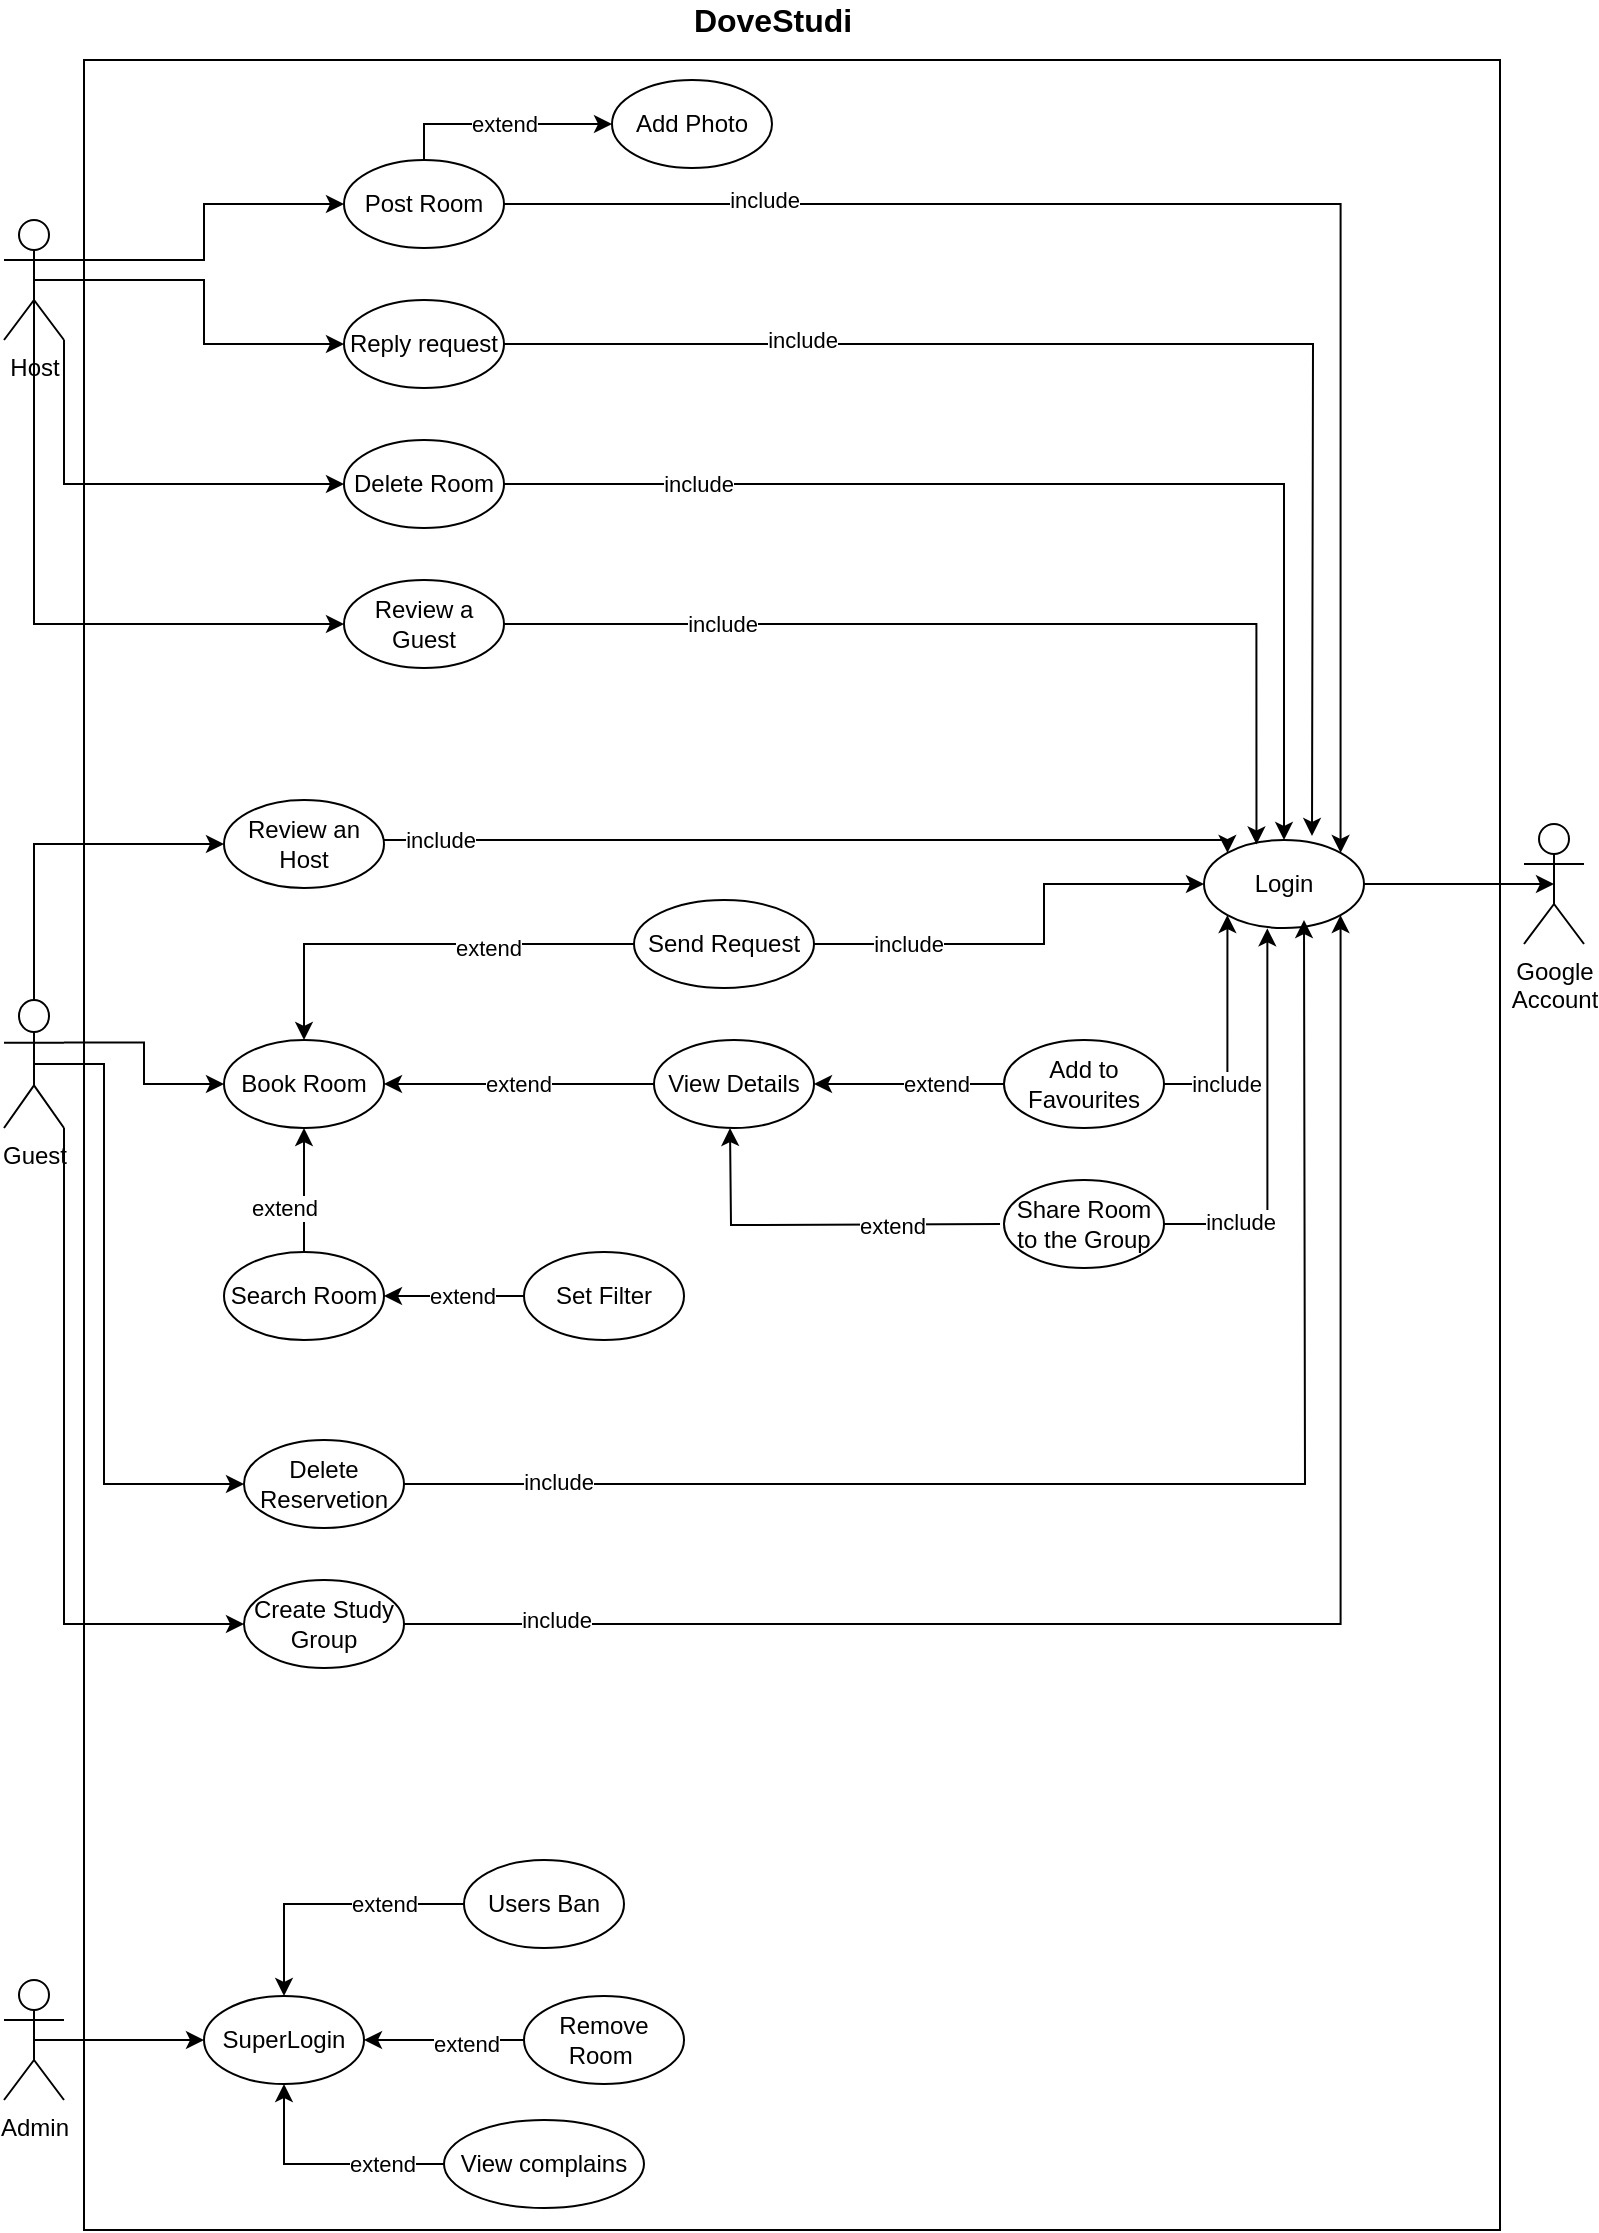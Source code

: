<mxfile version="13.10.9" type="github">
  <diagram id="S6aOqGhqeq-BG47jcoKl" name="Page-1">
    <mxGraphModel dx="981" dy="526" grid="1" gridSize="10" guides="1" tooltips="1" connect="1" arrows="1" fold="1" page="1" pageScale="1" pageWidth="827" pageHeight="1169" math="0" shadow="0">
      <root>
        <mxCell id="0" />
        <mxCell id="1" parent="0" />
        <mxCell id="Q2K4f21obNatQnWwm_q--11" value="" style="rounded=0;whiteSpace=wrap;html=1;" parent="1" vertex="1">
          <mxGeometry x="70" y="40" width="708" height="1085" as="geometry" />
        </mxCell>
        <mxCell id="Q2K4f21obNatQnWwm_q--140" style="edgeStyle=orthogonalEdgeStyle;rounded=0;orthogonalLoop=1;jettySize=auto;html=1;exitX=1;exitY=0.333;exitDx=0;exitDy=0;exitPerimeter=0;entryX=0;entryY=0.5;entryDx=0;entryDy=0;" parent="1" source="Q2K4f21obNatQnWwm_q--3" target="Q2K4f21obNatQnWwm_q--122" edge="1">
          <mxGeometry relative="1" as="geometry" />
        </mxCell>
        <mxCell id="Q2K4f21obNatQnWwm_q--146" style="edgeStyle=orthogonalEdgeStyle;rounded=0;orthogonalLoop=1;jettySize=auto;html=1;exitX=0.5;exitY=0.5;exitDx=0;exitDy=0;exitPerimeter=0;entryX=0;entryY=0.5;entryDx=0;entryDy=0;" parent="1" source="Q2K4f21obNatQnWwm_q--3" target="Q2K4f21obNatQnWwm_q--143" edge="1">
          <mxGeometry relative="1" as="geometry" />
        </mxCell>
        <mxCell id="oppchM2e3aYntKxN--DW-5" style="edgeStyle=orthogonalEdgeStyle;rounded=0;orthogonalLoop=1;jettySize=auto;html=1;exitX=0.5;exitY=0.5;exitDx=0;exitDy=0;exitPerimeter=0;entryX=0;entryY=0.5;entryDx=0;entryDy=0;" parent="1" source="Q2K4f21obNatQnWwm_q--3" target="oppchM2e3aYntKxN--DW-2" edge="1">
          <mxGeometry relative="1" as="geometry">
            <Array as="points">
              <mxPoint x="45" y="322" />
            </Array>
          </mxGeometry>
        </mxCell>
        <mxCell id="suOXrTceFCORH5XAzuAw-33" style="edgeStyle=orthogonalEdgeStyle;rounded=0;orthogonalLoop=1;jettySize=auto;html=1;exitX=1;exitY=1;exitDx=0;exitDy=0;exitPerimeter=0;entryX=0;entryY=0.5;entryDx=0;entryDy=0;" parent="1" source="Q2K4f21obNatQnWwm_q--3" target="suOXrTceFCORH5XAzuAw-30" edge="1">
          <mxGeometry relative="1" as="geometry" />
        </mxCell>
        <mxCell id="Q2K4f21obNatQnWwm_q--3" value="Host" style="shape=umlActor;verticalLabelPosition=bottom;verticalAlign=top;html=1;outlineConnect=0;" parent="1" vertex="1">
          <mxGeometry x="30" y="120" width="30" height="60" as="geometry" />
        </mxCell>
        <mxCell id="oppchM2e3aYntKxN--DW-1" style="edgeStyle=orthogonalEdgeStyle;rounded=0;orthogonalLoop=1;jettySize=auto;html=1;exitX=0.5;exitY=0;exitDx=0;exitDy=0;exitPerimeter=0;entryX=0;entryY=0.5;entryDx=0;entryDy=0;" parent="1" source="Q2K4f21obNatQnWwm_q--4" target="Q2K4f21obNatQnWwm_q--95" edge="1">
          <mxGeometry relative="1" as="geometry" />
        </mxCell>
        <mxCell id="suOXrTceFCORH5XAzuAw-3" style="edgeStyle=orthogonalEdgeStyle;rounded=0;orthogonalLoop=1;jettySize=auto;html=1;exitX=1;exitY=0.333;exitDx=0;exitDy=0;exitPerimeter=0;entryX=0;entryY=0.5;entryDx=0;entryDy=0;" parent="1" source="Q2K4f21obNatQnWwm_q--4" target="suOXrTceFCORH5XAzuAw-1" edge="1">
          <mxGeometry relative="1" as="geometry" />
        </mxCell>
        <mxCell id="suOXrTceFCORH5XAzuAw-4" style="edgeStyle=orthogonalEdgeStyle;rounded=0;orthogonalLoop=1;jettySize=auto;html=1;exitX=1;exitY=1;exitDx=0;exitDy=0;exitPerimeter=0;entryX=0;entryY=0.5;entryDx=0;entryDy=0;" parent="1" source="Q2K4f21obNatQnWwm_q--4" target="suOXrTceFCORH5XAzuAw-2" edge="1">
          <mxGeometry relative="1" as="geometry">
            <Array as="points">
              <mxPoint x="60" y="822" />
            </Array>
          </mxGeometry>
        </mxCell>
        <mxCell id="suOXrTceFCORH5XAzuAw-35" style="edgeStyle=orthogonalEdgeStyle;rounded=0;orthogonalLoop=1;jettySize=auto;html=1;exitX=0.5;exitY=0.5;exitDx=0;exitDy=0;exitPerimeter=0;entryX=0;entryY=0.5;entryDx=0;entryDy=0;" parent="1" source="Q2K4f21obNatQnWwm_q--4" target="suOXrTceFCORH5XAzuAw-29" edge="1">
          <mxGeometry relative="1" as="geometry">
            <Array as="points">
              <mxPoint x="80" y="542" />
              <mxPoint x="80" y="752" />
            </Array>
          </mxGeometry>
        </mxCell>
        <mxCell id="Q2K4f21obNatQnWwm_q--4" value="Guest" style="shape=umlActor;verticalLabelPosition=bottom;verticalAlign=top;html=1;outlineConnect=0;" parent="1" vertex="1">
          <mxGeometry x="30" y="510" width="30" height="64" as="geometry" />
        </mxCell>
        <mxCell id="Q2K4f21obNatQnWwm_q--5" value="Google&lt;br&gt;Account" style="shape=umlActor;verticalLabelPosition=bottom;verticalAlign=top;html=1;outlineConnect=0;" parent="1" vertex="1">
          <mxGeometry x="790" y="422" width="30" height="60" as="geometry" />
        </mxCell>
        <mxCell id="Q2K4f21obNatQnWwm_q--25" style="edgeStyle=orthogonalEdgeStyle;rounded=0;orthogonalLoop=1;jettySize=auto;html=1;exitX=0.5;exitY=0.5;exitDx=0;exitDy=0;exitPerimeter=0;entryX=0;entryY=0.5;entryDx=0;entryDy=0;" parent="1" source="Q2K4f21obNatQnWwm_q--16" target="Q2K4f21obNatQnWwm_q--24" edge="1">
          <mxGeometry relative="1" as="geometry" />
        </mxCell>
        <mxCell id="Q2K4f21obNatQnWwm_q--16" value="Admin" style="shape=umlActor;verticalLabelPosition=bottom;verticalAlign=top;html=1;outlineConnect=0;" parent="1" vertex="1">
          <mxGeometry x="30" y="1000" width="30" height="60" as="geometry" />
        </mxCell>
        <mxCell id="Q2K4f21obNatQnWwm_q--24" value="SuperLogin" style="ellipse;whiteSpace=wrap;html=1;" parent="1" vertex="1">
          <mxGeometry x="130" y="1008" width="80" height="44" as="geometry" />
        </mxCell>
        <mxCell id="Q2K4f21obNatQnWwm_q--91" style="edgeStyle=orthogonalEdgeStyle;rounded=0;orthogonalLoop=1;jettySize=auto;html=1;exitX=1;exitY=0.5;exitDx=0;exitDy=0;entryX=0.5;entryY=0.5;entryDx=0;entryDy=0;entryPerimeter=0;" parent="1" source="Q2K4f21obNatQnWwm_q--26" target="Q2K4f21obNatQnWwm_q--5" edge="1">
          <mxGeometry relative="1" as="geometry" />
        </mxCell>
        <mxCell id="Q2K4f21obNatQnWwm_q--26" value="Login" style="ellipse;whiteSpace=wrap;html=1;" parent="1" vertex="1">
          <mxGeometry x="630" y="430" width="80" height="44" as="geometry" />
        </mxCell>
        <mxCell id="Q2K4f21obNatQnWwm_q--42" style="edgeStyle=orthogonalEdgeStyle;rounded=0;orthogonalLoop=1;jettySize=auto;html=1;exitX=0;exitY=0.5;exitDx=0;exitDy=0;" parent="1" source="Q2K4f21obNatQnWwm_q--27" target="Q2K4f21obNatQnWwm_q--24" edge="1">
          <mxGeometry relative="1" as="geometry" />
        </mxCell>
        <mxCell id="Q2K4f21obNatQnWwm_q--50" value="extend" style="edgeLabel;html=1;align=center;verticalAlign=middle;resizable=0;points=[];" parent="Q2K4f21obNatQnWwm_q--42" vertex="1" connectable="0">
          <mxGeometry y="-1" relative="1" as="geometry">
            <mxPoint x="28" y="1" as="offset" />
          </mxGeometry>
        </mxCell>
        <mxCell id="Q2K4f21obNatQnWwm_q--27" value="Users Ban" style="ellipse;whiteSpace=wrap;html=1;" parent="1" vertex="1">
          <mxGeometry x="260" y="940" width="80" height="44" as="geometry" />
        </mxCell>
        <mxCell id="Q2K4f21obNatQnWwm_q--39" style="edgeStyle=orthogonalEdgeStyle;rounded=0;orthogonalLoop=1;jettySize=auto;html=1;exitX=0;exitY=0.5;exitDx=0;exitDy=0;entryX=1;entryY=0.5;entryDx=0;entryDy=0;" parent="1" source="Q2K4f21obNatQnWwm_q--28" target="Q2K4f21obNatQnWwm_q--24" edge="1">
          <mxGeometry relative="1" as="geometry" />
        </mxCell>
        <mxCell id="Q2K4f21obNatQnWwm_q--51" value="extend" style="edgeLabel;html=1;align=center;verticalAlign=middle;resizable=0;points=[];" parent="Q2K4f21obNatQnWwm_q--39" vertex="1" connectable="0">
          <mxGeometry x="-0.26" y="2" relative="1" as="geometry">
            <mxPoint as="offset" />
          </mxGeometry>
        </mxCell>
        <mxCell id="Q2K4f21obNatQnWwm_q--28" value="Remove Room&amp;nbsp;" style="ellipse;whiteSpace=wrap;html=1;" parent="1" vertex="1">
          <mxGeometry x="290" y="1008" width="80" height="44" as="geometry" />
        </mxCell>
        <mxCell id="Q2K4f21obNatQnWwm_q--40" style="edgeStyle=orthogonalEdgeStyle;rounded=0;orthogonalLoop=1;jettySize=auto;html=1;exitX=0;exitY=0.5;exitDx=0;exitDy=0;entryX=0.5;entryY=1;entryDx=0;entryDy=0;" parent="1" source="Q2K4f21obNatQnWwm_q--29" target="Q2K4f21obNatQnWwm_q--24" edge="1">
          <mxGeometry relative="1" as="geometry" />
        </mxCell>
        <mxCell id="Q2K4f21obNatQnWwm_q--52" value="extend" style="edgeLabel;html=1;align=center;verticalAlign=middle;resizable=0;points=[];" parent="Q2K4f21obNatQnWwm_q--40" vertex="1" connectable="0">
          <mxGeometry x="-0.171" y="1" relative="1" as="geometry">
            <mxPoint x="18" y="-1" as="offset" />
          </mxGeometry>
        </mxCell>
        <mxCell id="Q2K4f21obNatQnWwm_q--29" value="View complains" style="ellipse;whiteSpace=wrap;html=1;" parent="1" vertex="1">
          <mxGeometry x="250" y="1070" width="100" height="44" as="geometry" />
        </mxCell>
        <mxCell id="suOXrTceFCORH5XAzuAw-21" style="edgeStyle=orthogonalEdgeStyle;rounded=0;orthogonalLoop=1;jettySize=auto;html=1;exitX=0.5;exitY=0;exitDx=0;exitDy=0;entryX=0.5;entryY=1;entryDx=0;entryDy=0;" parent="1" source="Q2K4f21obNatQnWwm_q--55" target="suOXrTceFCORH5XAzuAw-1" edge="1">
          <mxGeometry relative="1" as="geometry" />
        </mxCell>
        <mxCell id="suOXrTceFCORH5XAzuAw-22" value="extend" style="edgeLabel;html=1;align=center;verticalAlign=middle;resizable=0;points=[];" parent="suOXrTceFCORH5XAzuAw-21" vertex="1" connectable="0">
          <mxGeometry x="-0.248" relative="1" as="geometry">
            <mxPoint x="-10.17" y="1" as="offset" />
          </mxGeometry>
        </mxCell>
        <mxCell id="Q2K4f21obNatQnWwm_q--55" value="Search Room" style="ellipse;whiteSpace=wrap;html=1;" parent="1" vertex="1">
          <mxGeometry x="140" y="636" width="80" height="44" as="geometry" />
        </mxCell>
        <mxCell id="RNQDR2XtsP2G8HtWaNHG-4" value="" style="edgeStyle=orthogonalEdgeStyle;rounded=0;orthogonalLoop=1;jettySize=auto;html=1;" edge="1" parent="1" source="Q2K4f21obNatQnWwm_q--59" target="Q2K4f21obNatQnWwm_q--55">
          <mxGeometry relative="1" as="geometry" />
        </mxCell>
        <mxCell id="RNQDR2XtsP2G8HtWaNHG-11" value="extend" style="edgeLabel;html=1;align=center;verticalAlign=middle;resizable=0;points=[];" vertex="1" connectable="0" parent="RNQDR2XtsP2G8HtWaNHG-4">
          <mxGeometry x="-0.104" relative="1" as="geometry">
            <mxPoint as="offset" />
          </mxGeometry>
        </mxCell>
        <mxCell id="Q2K4f21obNatQnWwm_q--59" value="Set Filter" style="ellipse;whiteSpace=wrap;html=1;" parent="1" vertex="1">
          <mxGeometry x="290" y="636" width="80" height="44" as="geometry" />
        </mxCell>
        <mxCell id="suOXrTceFCORH5XAzuAw-43" style="edgeStyle=orthogonalEdgeStyle;rounded=0;orthogonalLoop=1;jettySize=auto;html=1;exitX=1;exitY=0.5;exitDx=0;exitDy=0;entryX=0.396;entryY=1.004;entryDx=0;entryDy=0;entryPerimeter=0;" parent="1" source="Q2K4f21obNatQnWwm_q--69" target="Q2K4f21obNatQnWwm_q--26" edge="1">
          <mxGeometry relative="1" as="geometry" />
        </mxCell>
        <mxCell id="suOXrTceFCORH5XAzuAw-45" value="include" style="edgeLabel;html=1;align=center;verticalAlign=middle;resizable=0;points=[];" parent="suOXrTceFCORH5XAzuAw-43" vertex="1" connectable="0">
          <mxGeometry x="-0.624" y="1" relative="1" as="geometry">
            <mxPoint as="offset" />
          </mxGeometry>
        </mxCell>
        <mxCell id="RNQDR2XtsP2G8HtWaNHG-8" style="edgeStyle=orthogonalEdgeStyle;rounded=0;orthogonalLoop=1;jettySize=auto;html=1;exitX=0;exitY=0.5;exitDx=0;exitDy=0;entryX=0.5;entryY=1;entryDx=0;entryDy=0;" edge="1" parent="1">
          <mxGeometry relative="1" as="geometry">
            <mxPoint x="528" y="622" as="sourcePoint" />
            <mxPoint x="393" y="574" as="targetPoint" />
          </mxGeometry>
        </mxCell>
        <mxCell id="RNQDR2XtsP2G8HtWaNHG-9" value="extend" style="edgeLabel;html=1;align=center;verticalAlign=middle;resizable=0;points=[];" vertex="1" connectable="0" parent="RNQDR2XtsP2G8HtWaNHG-8">
          <mxGeometry x="-0.41" y="1" relative="1" as="geometry">
            <mxPoint as="offset" />
          </mxGeometry>
        </mxCell>
        <mxCell id="Q2K4f21obNatQnWwm_q--69" value="Share Room&lt;br&gt;to the Group" style="ellipse;whiteSpace=wrap;html=1;" parent="1" vertex="1">
          <mxGeometry x="530" y="600" width="80" height="44" as="geometry" />
        </mxCell>
        <mxCell id="Q2K4f21obNatQnWwm_q--137" style="edgeStyle=orthogonalEdgeStyle;rounded=0;orthogonalLoop=1;jettySize=auto;html=1;exitX=1;exitY=0.5;exitDx=0;exitDy=0;entryX=0;entryY=1;entryDx=0;entryDy=0;" parent="1" source="Q2K4f21obNatQnWwm_q--76" target="Q2K4f21obNatQnWwm_q--26" edge="1">
          <mxGeometry relative="1" as="geometry">
            <Array as="points">
              <mxPoint x="642" y="552" />
            </Array>
          </mxGeometry>
        </mxCell>
        <mxCell id="Q2K4f21obNatQnWwm_q--138" value="include" style="edgeLabel;html=1;align=center;verticalAlign=middle;resizable=0;points=[];" parent="Q2K4f21obNatQnWwm_q--137" vertex="1" connectable="0">
          <mxGeometry x="-0.27" y="1" relative="1" as="geometry">
            <mxPoint y="11" as="offset" />
          </mxGeometry>
        </mxCell>
        <mxCell id="RNQDR2XtsP2G8HtWaNHG-7" style="edgeStyle=orthogonalEdgeStyle;rounded=0;orthogonalLoop=1;jettySize=auto;html=1;exitX=0;exitY=0.5;exitDx=0;exitDy=0;entryX=1;entryY=0.5;entryDx=0;entryDy=0;" edge="1" parent="1" source="Q2K4f21obNatQnWwm_q--76" target="Q2K4f21obNatQnWwm_q--97">
          <mxGeometry relative="1" as="geometry" />
        </mxCell>
        <mxCell id="RNQDR2XtsP2G8HtWaNHG-10" value="extend" style="edgeLabel;html=1;align=center;verticalAlign=middle;resizable=0;points=[];" vertex="1" connectable="0" parent="RNQDR2XtsP2G8HtWaNHG-7">
          <mxGeometry x="-0.284" relative="1" as="geometry">
            <mxPoint as="offset" />
          </mxGeometry>
        </mxCell>
        <mxCell id="Q2K4f21obNatQnWwm_q--76" value="Add to Favourites" style="ellipse;whiteSpace=wrap;html=1;" parent="1" vertex="1">
          <mxGeometry x="530" y="530" width="80" height="44" as="geometry" />
        </mxCell>
        <mxCell id="Q2K4f21obNatQnWwm_q--132" style="edgeStyle=orthogonalEdgeStyle;rounded=0;orthogonalLoop=1;jettySize=auto;html=1;exitX=1;exitY=0.5;exitDx=0;exitDy=0;entryX=0;entryY=0;entryDx=0;entryDy=0;" parent="1" source="Q2K4f21obNatQnWwm_q--95" target="Q2K4f21obNatQnWwm_q--26" edge="1">
          <mxGeometry relative="1" as="geometry">
            <Array as="points">
              <mxPoint x="180" y="432" />
              <mxPoint x="180" y="430" />
              <mxPoint x="642" y="430" />
            </Array>
          </mxGeometry>
        </mxCell>
        <mxCell id="Q2K4f21obNatQnWwm_q--133" value="include" style="edgeLabel;html=1;align=center;verticalAlign=middle;resizable=0;points=[];" parent="Q2K4f21obNatQnWwm_q--132" vertex="1" connectable="0">
          <mxGeometry x="-0.559" y="-4" relative="1" as="geometry">
            <mxPoint x="-3" y="-4" as="offset" />
          </mxGeometry>
        </mxCell>
        <mxCell id="Q2K4f21obNatQnWwm_q--95" value="Review an Host" style="ellipse;whiteSpace=wrap;html=1;" parent="1" vertex="1">
          <mxGeometry x="140" y="410" width="80" height="44" as="geometry" />
        </mxCell>
        <mxCell id="suOXrTceFCORH5XAzuAw-16" style="edgeStyle=orthogonalEdgeStyle;rounded=0;orthogonalLoop=1;jettySize=auto;html=1;exitX=0;exitY=0.5;exitDx=0;exitDy=0;entryX=1;entryY=0.5;entryDx=0;entryDy=0;" parent="1" source="Q2K4f21obNatQnWwm_q--97" target="suOXrTceFCORH5XAzuAw-1" edge="1">
          <mxGeometry relative="1" as="geometry">
            <Array as="points">
              <mxPoint x="360" y="552" />
            </Array>
          </mxGeometry>
        </mxCell>
        <mxCell id="suOXrTceFCORH5XAzuAw-19" value="extend" style="edgeLabel;html=1;align=center;verticalAlign=middle;resizable=0;points=[];" parent="suOXrTceFCORH5XAzuAw-16" vertex="1" connectable="0">
          <mxGeometry x="-0.179" relative="1" as="geometry">
            <mxPoint x="-18.33" as="offset" />
          </mxGeometry>
        </mxCell>
        <mxCell id="Q2K4f21obNatQnWwm_q--97" value="View Details" style="ellipse;whiteSpace=wrap;html=1;" parent="1" vertex="1">
          <mxGeometry x="355" y="530" width="80" height="44" as="geometry" />
        </mxCell>
        <mxCell id="A3zRzVIrhdaoTugr8JHT-1" style="edgeStyle=orthogonalEdgeStyle;rounded=0;orthogonalLoop=1;jettySize=auto;html=1;exitX=1;exitY=0.5;exitDx=0;exitDy=0;entryX=0;entryY=0.5;entryDx=0;entryDy=0;" parent="1" source="Q2K4f21obNatQnWwm_q--57" target="Q2K4f21obNatQnWwm_q--26" edge="1">
          <mxGeometry relative="1" as="geometry">
            <Array as="points">
              <mxPoint x="550" y="482" />
              <mxPoint x="550" y="452" />
            </Array>
          </mxGeometry>
        </mxCell>
        <mxCell id="A3zRzVIrhdaoTugr8JHT-2" value="include" style="edgeLabel;html=1;align=center;verticalAlign=middle;resizable=0;points=[];" parent="A3zRzVIrhdaoTugr8JHT-1" vertex="1" connectable="0">
          <mxGeometry x="-0.372" y="-3" relative="1" as="geometry">
            <mxPoint x="-23.79" y="-3" as="offset" />
          </mxGeometry>
        </mxCell>
        <mxCell id="suOXrTceFCORH5XAzuAw-14" style="edgeStyle=orthogonalEdgeStyle;rounded=0;orthogonalLoop=1;jettySize=auto;html=1;exitX=0;exitY=0.5;exitDx=0;exitDy=0;entryX=0.5;entryY=0;entryDx=0;entryDy=0;" parent="1" source="Q2K4f21obNatQnWwm_q--57" target="suOXrTceFCORH5XAzuAw-1" edge="1">
          <mxGeometry relative="1" as="geometry" />
        </mxCell>
        <mxCell id="suOXrTceFCORH5XAzuAw-15" value="extend" style="edgeLabel;html=1;align=center;verticalAlign=middle;resizable=0;points=[];" parent="suOXrTceFCORH5XAzuAw-14" vertex="1" connectable="0">
          <mxGeometry x="-0.308" y="2" relative="1" as="geometry">
            <mxPoint as="offset" />
          </mxGeometry>
        </mxCell>
        <mxCell id="Q2K4f21obNatQnWwm_q--57" value="Send Request" style="ellipse;whiteSpace=wrap;html=1;" parent="1" vertex="1">
          <mxGeometry x="345" y="460" width="90" height="44" as="geometry" />
        </mxCell>
        <mxCell id="Q2K4f21obNatQnWwm_q--144" style="edgeStyle=orthogonalEdgeStyle;rounded=0;orthogonalLoop=1;jettySize=auto;html=1;exitX=1;exitY=0;exitDx=0;exitDy=0;entryX=0;entryY=0.5;entryDx=0;entryDy=0;" parent="1" source="Q2K4f21obNatQnWwm_q--122" target="Q2K4f21obNatQnWwm_q--141" edge="1">
          <mxGeometry relative="1" as="geometry">
            <Array as="points">
              <mxPoint x="240" y="97" />
              <mxPoint x="240" y="72" />
            </Array>
          </mxGeometry>
        </mxCell>
        <mxCell id="Q2K4f21obNatQnWwm_q--145" value="extend" style="edgeLabel;html=1;align=center;verticalAlign=middle;resizable=0;points=[];" parent="Q2K4f21obNatQnWwm_q--144" vertex="1" connectable="0">
          <mxGeometry x="-0.043" y="1" relative="1" as="geometry">
            <mxPoint x="22.7" y="0.95" as="offset" />
          </mxGeometry>
        </mxCell>
        <mxCell id="Q2K4f21obNatQnWwm_q--151" style="edgeStyle=orthogonalEdgeStyle;rounded=0;orthogonalLoop=1;jettySize=auto;html=1;exitX=1;exitY=0.5;exitDx=0;exitDy=0;entryX=1;entryY=0;entryDx=0;entryDy=0;" parent="1" source="Q2K4f21obNatQnWwm_q--122" target="Q2K4f21obNatQnWwm_q--26" edge="1">
          <mxGeometry relative="1" as="geometry">
            <Array as="points">
              <mxPoint x="699" y="112" />
            </Array>
          </mxGeometry>
        </mxCell>
        <mxCell id="Q2K4f21obNatQnWwm_q--153" value="include" style="edgeLabel;html=1;align=center;verticalAlign=middle;resizable=0;points=[];" parent="Q2K4f21obNatQnWwm_q--151" vertex="1" connectable="0">
          <mxGeometry x="-0.65" y="2" relative="1" as="geometry">
            <mxPoint as="offset" />
          </mxGeometry>
        </mxCell>
        <mxCell id="Q2K4f21obNatQnWwm_q--122" value="Post Room" style="ellipse;whiteSpace=wrap;html=1;" parent="1" vertex="1">
          <mxGeometry x="200" y="90" width="80" height="44" as="geometry" />
        </mxCell>
        <mxCell id="Q2K4f21obNatQnWwm_q--141" value="Add Photo" style="ellipse;whiteSpace=wrap;html=1;" parent="1" vertex="1">
          <mxGeometry x="334" y="50" width="80" height="44" as="geometry" />
        </mxCell>
        <mxCell id="Q2K4f21obNatQnWwm_q--152" style="edgeStyle=orthogonalEdgeStyle;rounded=0;orthogonalLoop=1;jettySize=auto;html=1;exitX=1;exitY=0.5;exitDx=0;exitDy=0;" parent="1" source="Q2K4f21obNatQnWwm_q--143" edge="1">
          <mxGeometry relative="1" as="geometry">
            <mxPoint x="684" y="428" as="targetPoint" />
          </mxGeometry>
        </mxCell>
        <mxCell id="Q2K4f21obNatQnWwm_q--154" value="include" style="edgeLabel;html=1;align=center;verticalAlign=middle;resizable=0;points=[];" parent="Q2K4f21obNatQnWwm_q--152" vertex="1" connectable="0">
          <mxGeometry x="-0.542" y="2" relative="1" as="geometry">
            <mxPoint as="offset" />
          </mxGeometry>
        </mxCell>
        <mxCell id="Q2K4f21obNatQnWwm_q--143" value="Reply request" style="ellipse;whiteSpace=wrap;html=1;" parent="1" vertex="1">
          <mxGeometry x="200" y="160" width="80" height="44" as="geometry" />
        </mxCell>
        <mxCell id="A3zRzVIrhdaoTugr8JHT-3" value="&lt;font style=&quot;font-size: 16px&quot;&gt;&lt;b&gt;DoveStudi&lt;/b&gt;&lt;/font&gt;" style="text;html=1;align=center;verticalAlign=middle;resizable=0;points=[];autosize=1;" parent="1" vertex="1">
          <mxGeometry x="369" y="10" width="90" height="20" as="geometry" />
        </mxCell>
        <mxCell id="oppchM2e3aYntKxN--DW-3" style="edgeStyle=orthogonalEdgeStyle;rounded=0;orthogonalLoop=1;jettySize=auto;html=1;exitX=1;exitY=0.5;exitDx=0;exitDy=0;entryX=0.328;entryY=0.05;entryDx=0;entryDy=0;entryPerimeter=0;" parent="1" source="oppchM2e3aYntKxN--DW-2" target="Q2K4f21obNatQnWwm_q--26" edge="1">
          <mxGeometry relative="1" as="geometry" />
        </mxCell>
        <mxCell id="oppchM2e3aYntKxN--DW-4" value="include" style="edgeLabel;html=1;align=center;verticalAlign=middle;resizable=0;points=[];" parent="oppchM2e3aYntKxN--DW-3" vertex="1" connectable="0">
          <mxGeometry x="-0.552" y="-2" relative="1" as="geometry">
            <mxPoint y="-2" as="offset" />
          </mxGeometry>
        </mxCell>
        <mxCell id="oppchM2e3aYntKxN--DW-2" value="Review a Guest" style="ellipse;whiteSpace=wrap;html=1;" parent="1" vertex="1">
          <mxGeometry x="200" y="300" width="80" height="44" as="geometry" />
        </mxCell>
        <mxCell id="suOXrTceFCORH5XAzuAw-1" value="Book Room" style="ellipse;whiteSpace=wrap;html=1;" parent="1" vertex="1">
          <mxGeometry x="140" y="530" width="80" height="44" as="geometry" />
        </mxCell>
        <mxCell id="suOXrTceFCORH5XAzuAw-40" style="edgeStyle=orthogonalEdgeStyle;rounded=0;orthogonalLoop=1;jettySize=auto;html=1;exitX=1;exitY=0.5;exitDx=0;exitDy=0;entryX=1;entryY=1;entryDx=0;entryDy=0;" parent="1" source="suOXrTceFCORH5XAzuAw-2" target="Q2K4f21obNatQnWwm_q--26" edge="1">
          <mxGeometry relative="1" as="geometry" />
        </mxCell>
        <mxCell id="suOXrTceFCORH5XAzuAw-41" value="include" style="edgeLabel;html=1;align=center;verticalAlign=middle;resizable=0;points=[];" parent="suOXrTceFCORH5XAzuAw-40" vertex="1" connectable="0">
          <mxGeometry x="-0.816" y="2" relative="1" as="geometry">
            <mxPoint as="offset" />
          </mxGeometry>
        </mxCell>
        <mxCell id="suOXrTceFCORH5XAzuAw-2" value="Create Study&lt;br&gt;Group" style="ellipse;whiteSpace=wrap;html=1;" parent="1" vertex="1">
          <mxGeometry x="150" y="800" width="80" height="44" as="geometry" />
        </mxCell>
        <mxCell id="suOXrTceFCORH5XAzuAw-36" style="edgeStyle=orthogonalEdgeStyle;rounded=0;orthogonalLoop=1;jettySize=auto;html=1;exitX=1;exitY=0.5;exitDx=0;exitDy=0;" parent="1" source="suOXrTceFCORH5XAzuAw-29" edge="1">
          <mxGeometry relative="1" as="geometry">
            <mxPoint x="680" y="470" as="targetPoint" />
          </mxGeometry>
        </mxCell>
        <mxCell id="suOXrTceFCORH5XAzuAw-37" value="include" style="edgeLabel;html=1;align=center;verticalAlign=middle;resizable=0;points=[];" parent="suOXrTceFCORH5XAzuAw-36" vertex="1" connectable="0">
          <mxGeometry x="-0.79" y="1" relative="1" as="geometry">
            <mxPoint as="offset" />
          </mxGeometry>
        </mxCell>
        <mxCell id="suOXrTceFCORH5XAzuAw-29" value="Delete Reservetion" style="ellipse;whiteSpace=wrap;html=1;" parent="1" vertex="1">
          <mxGeometry x="150" y="730" width="80" height="44" as="geometry" />
        </mxCell>
        <mxCell id="suOXrTceFCORH5XAzuAw-31" style="edgeStyle=orthogonalEdgeStyle;rounded=0;orthogonalLoop=1;jettySize=auto;html=1;exitX=1;exitY=0.5;exitDx=0;exitDy=0;entryX=0.5;entryY=0;entryDx=0;entryDy=0;" parent="1" source="suOXrTceFCORH5XAzuAw-30" target="Q2K4f21obNatQnWwm_q--26" edge="1">
          <mxGeometry relative="1" as="geometry" />
        </mxCell>
        <mxCell id="suOXrTceFCORH5XAzuAw-32" value="include" style="edgeLabel;html=1;align=center;verticalAlign=middle;resizable=0;points=[];" parent="suOXrTceFCORH5XAzuAw-31" vertex="1" connectable="0">
          <mxGeometry x="-0.654" y="-3" relative="1" as="geometry">
            <mxPoint x="-1.67" y="-3" as="offset" />
          </mxGeometry>
        </mxCell>
        <mxCell id="suOXrTceFCORH5XAzuAw-30" value="Delete Room" style="ellipse;whiteSpace=wrap;html=1;" parent="1" vertex="1">
          <mxGeometry x="200" y="230" width="80" height="44" as="geometry" />
        </mxCell>
      </root>
    </mxGraphModel>
  </diagram>
</mxfile>
